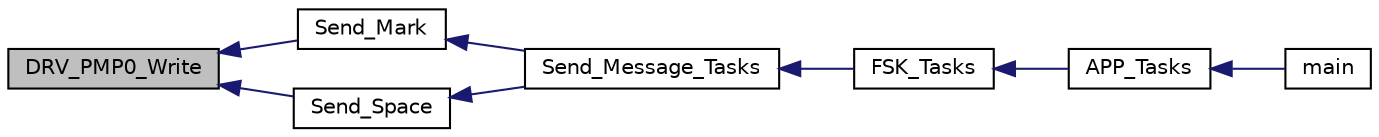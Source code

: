 digraph "DRV_PMP0_Write"
{
  edge [fontname="Helvetica",fontsize="10",labelfontname="Helvetica",labelfontsize="10"];
  node [fontname="Helvetica",fontsize="10",shape=record];
  rankdir="LR";
  Node133 [label="DRV_PMP0_Write",height=0.2,width=0.4,color="black", fillcolor="grey75", style="filled", fontcolor="black"];
  Node133 -> Node134 [dir="back",color="midnightblue",fontsize="10",style="solid",fontname="Helvetica"];
  Node134 [label="Send_Mark",height=0.2,width=0.4,color="black", fillcolor="white", style="filled",URL="$fsk_8c.html#af6df46cfba14cca3d40316ea7fd73864"];
  Node134 -> Node135 [dir="back",color="midnightblue",fontsize="10",style="solid",fontname="Helvetica"];
  Node135 [label="Send_Message_Tasks",height=0.2,width=0.4,color="black", fillcolor="white", style="filled",URL="$fsk_8c.html#a45a8cc3ff099bf7fc92d3f6328fc0177"];
  Node135 -> Node136 [dir="back",color="midnightblue",fontsize="10",style="solid",fontname="Helvetica"];
  Node136 [label="FSK_Tasks",height=0.2,width=0.4,color="black", fillcolor="white", style="filled",URL="$inszt__timers_8c.html#a86e42784b2bc0d852d28898161103760"];
  Node136 -> Node137 [dir="back",color="midnightblue",fontsize="10",style="solid",fontname="Helvetica"];
  Node137 [label="APP_Tasks",height=0.2,width=0.4,color="black", fillcolor="white", style="filled",URL="$inszt__wl__sps_8c.html#a859aee46b660cfee47cfd45ce08f6862"];
  Node137 -> Node138 [dir="back",color="midnightblue",fontsize="10",style="solid",fontname="Helvetica"];
  Node138 [label="main",height=0.2,width=0.4,color="black", fillcolor="white", style="filled",URL="$main_8c.html#a840291bc02cba5474a4cb46a9b9566fe"];
  Node133 -> Node139 [dir="back",color="midnightblue",fontsize="10",style="solid",fontname="Helvetica"];
  Node139 [label="Send_Space",height=0.2,width=0.4,color="black", fillcolor="white", style="filled",URL="$fsk_8c.html#ad64d2f0c440d4a040bc0efd2f44d24e4"];
  Node139 -> Node135 [dir="back",color="midnightblue",fontsize="10",style="solid",fontname="Helvetica"];
}
